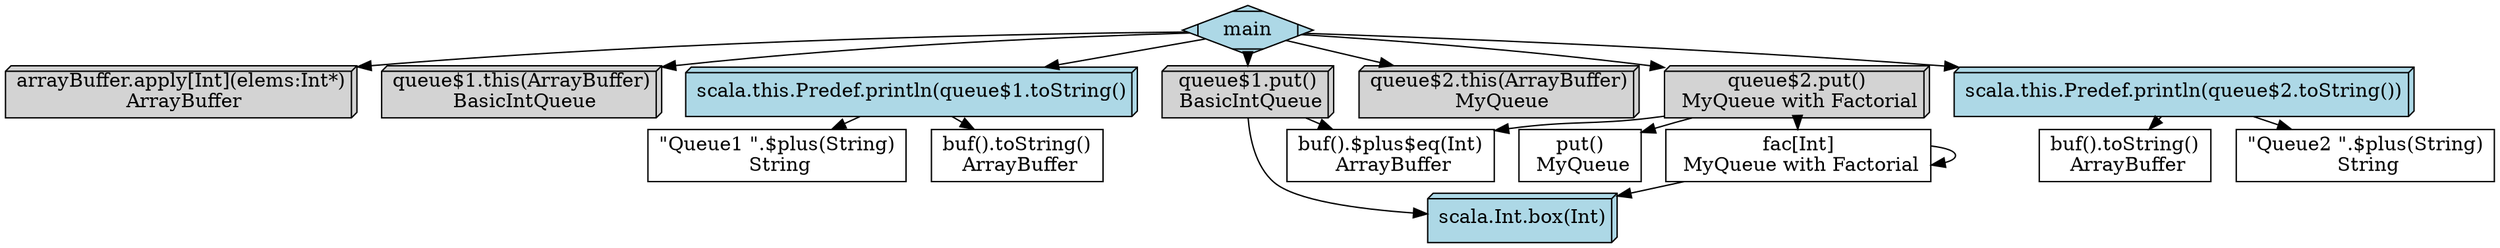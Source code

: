 digraph G {
        graph [ranksep=0,fontsize=30 labelloc="t" label="" splines=true overlap=false]
        node [shape=record]
        subgraph Main {
                style=filled
                color=lightgrey
                node [shape=box3d,style=filled]
                arrayBuffer[label="arrayBuffer.apply[Int](elems:Int*)\n ArrayBuffer"]
                queue1[label="queue$1.this(ArrayBuffer)\n BasicIntQueue"]
                queue1_put[label="queue$1.put()\n BasicIntQueue"]
                print1[color=black,fillcolor=lightblue,style=filled,label="scala.this.Predef.println(queue$1.toString()"]
                queue2[label="queue$2.this(ArrayBuffer)\n MyQueue"]
                queue2_put[label="queue$2.put()\n MyQueue with Factorial"]
                print2[color=black,fillcolor=lightblue,label="scala.this.Predef.println(queue$2.toString())"]
                main [shape=Mdiamond,color=black fillcolor=lightblue]
                box[color=black,fillcolor=lightblue,label="scala.Int.box(Int)"]
                main -> arrayBuffer
                main -> queue1
                main -> queue1_put
                main -> print1
                main -> queue2
                main -> queue2_put
                main -> print2
                label = "QueueTest.main";
        }
        subgraph queue1_put_graph{
                q1_put[label="buf().$plus$eq(Int)\n ArrayBuffer"]
                queue1_put->box
                queue1_put->q1_put
        }
        subgraph queue2_put_graph{
                q2_put[label=" put()\n MyQueue"]
                fac[label="fac[Int]\n MyQueue with Factorial"]
                fac->fac
                fac->box
                queue2_put->q2_put
                queue2_put->fac
                queue2_put->q1_put

}
subgraph print1_graph{
        color=blue;
        buf1_str[label="buf().toString()\n ArrayBuffer"]
        q1_plus[label="\"Queue1 \".$plus(String)\n String"]
        print1->buf1_str
        print1->q1_plus
}
subgraph print2_graph{
        color=blue;
        buf2_str[label="buf().toString()\n ArrayBuffer"]
        q2_plus[label="\"Queue2 \".$plus(String)\n String"]
        print2->buf2_str
        print2->q2_plus
}
}